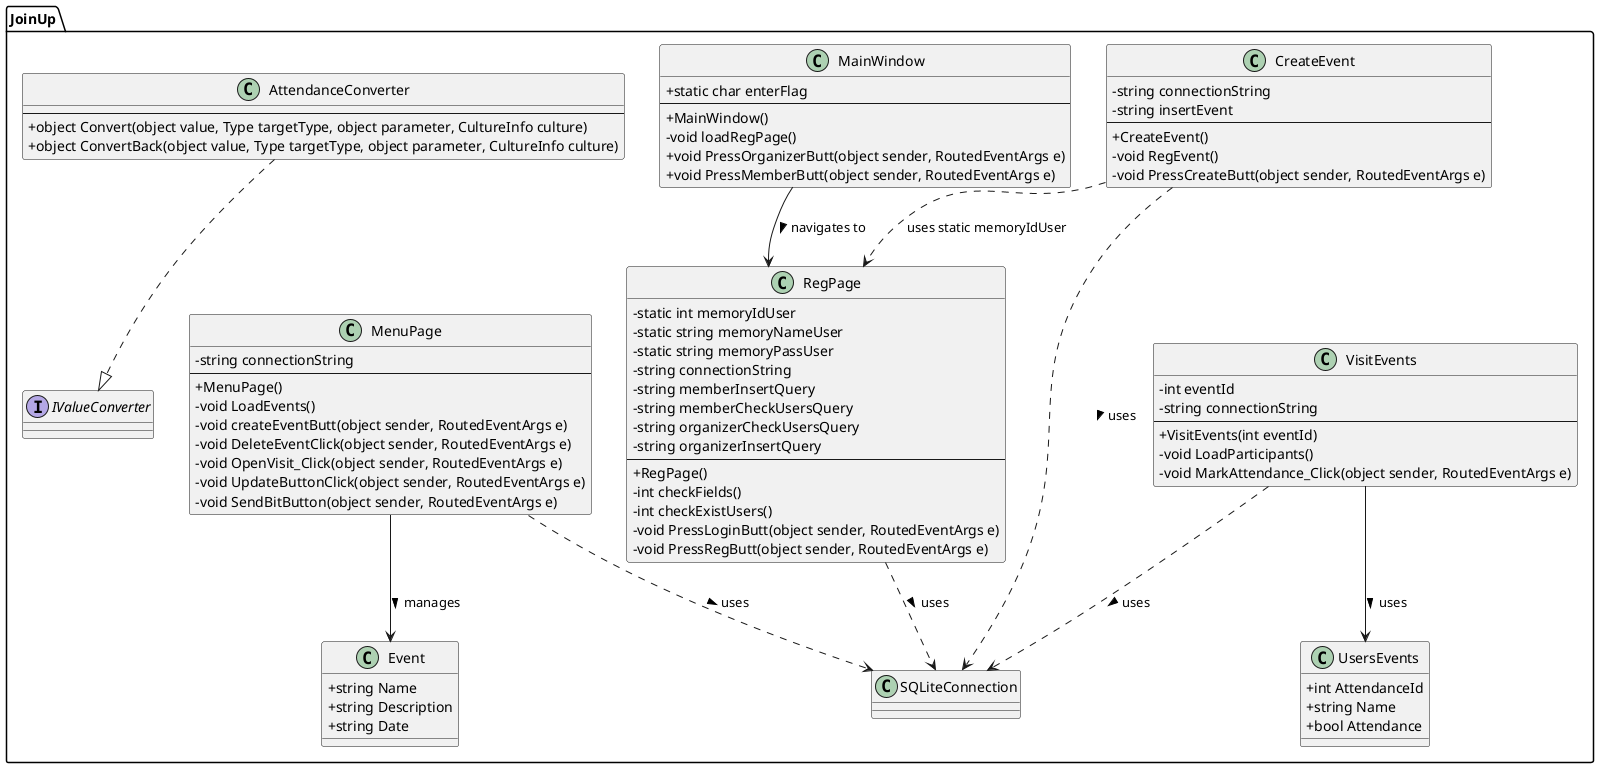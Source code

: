 ﻿@startuml
skinparam classAttributeIconSize 0

package JoinUp {

  class MainWindow {
    + static char enterFlag
    --
    + MainWindow()
    - void loadRegPage()
    + void PressOrganizerButt(object sender, RoutedEventArgs e)
    + void PressMemberButt(object sender, RoutedEventArgs e)
  }

  class VisitEvents {
    - int eventId
    - string connectionString
    --
    + VisitEvents(int eventId)
    - void LoadParticipants()
    - void MarkAttendance_Click(object sender, RoutedEventArgs e)
  }

  class UsersEvents {
    + int AttendanceId
    + string Name
    + bool Attendance
  }

  class RegPage {
    - static int memoryIdUser
    - static string memoryNameUser
    - static string memoryPassUser
    - string connectionString
    - string memberInsertQuery
    - string memberCheckUsersQuery
    - string organizerCheckUsersQuery
    - string organizerInsertQuery
    --
    + RegPage()
    - int checkFields()
    - int checkExistUsers()
    - void PressLoginButt(object sender, RoutedEventArgs e)
    - void PressRegButt(object sender, RoutedEventArgs e)
  }

  class MenuPage {
    - string connectionString
    --
    + MenuPage()
    - void LoadEvents()
    - void createEventButt(object sender, RoutedEventArgs e)
    - void DeleteEventClick(object sender, RoutedEventArgs e)
    - void OpenVisit_Click(object sender, RoutedEventArgs e)
    - void UpdateButtonClick(object sender, RoutedEventArgs e)
    - void SendBitButton(object sender, RoutedEventArgs e)
  }

  class Event {
    + string Name
    + string Description
    + string Date
  }

  class CreateEvent {
    - string connectionString
    - string insertEvent
    --
    + CreateEvent()
    - void RegEvent()
    - void PressCreateButt(object sender, RoutedEventArgs e)
  }

  class AttendanceConverter {
    --
    + object Convert(object value, Type targetType, object parameter, CultureInfo culture)
    + object ConvertBack(object value, Type targetType, object parameter, CultureInfo culture)
  }

  interface IValueConverter

  AttendanceConverter ..|> IValueConverter

  MainWindow --> RegPage : navigates to >
  VisitEvents --> UsersEvents : uses >
  RegPage ..> SQLiteConnection : uses >
  VisitEvents ..> SQLiteConnection : uses >
  MenuPage ..> SQLiteConnection : uses >
  MenuPage --> Event : manages >
  CreateEvent ..> SQLiteConnection : uses >
  CreateEvent ..> RegPage : uses static memoryIdUser

}

@enduml